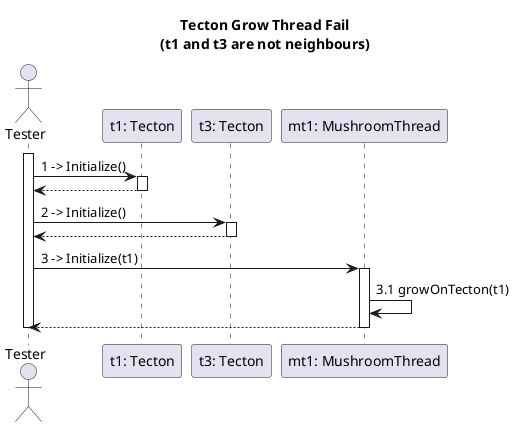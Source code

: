 ' Test-casek:
' - Tecton Grow Thread Fail: t1 és t3 nem szomszédos; t1-en van mt1
'   - t3-ra próbálunk fonalat növeszteni mt-ből, de nem szomszédos t1-gyel

@startuml communicationTecton3_2

title Tecton Grow Thread Fail\n(t1 and t3 are not neighbours)

actor "Tester" as ts
participant "t1: Tecton" as t1 
participant "t3: Tecton" as t3

participant "mt1: MushroomThread" as mt1

activate ts

ts -> t1: 1 -> Initialize()
activate t1

ts <-- t1
deactivate t1

ts -> t3: 2 -> Initialize()
activate t3

ts <-- t3
deactivate t3


ts -> mt1: 3 -> Initialize(t1)
activate mt1

' tecton beállítás
' growOnTecton() blackboxolja, hogy a Tecton MushroomThreadjei közé is felveszi magát
mt1 -> mt1: 3.1 growOnTecton(t1)

ts <-- mt1
deactivate mt1

deactivate ts

@enduml